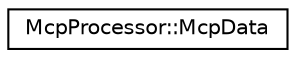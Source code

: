 digraph "Graphical Class Hierarchy"
{
  edge [fontname="Helvetica",fontsize="10",labelfontname="Helvetica",labelfontsize="10"];
  node [fontname="Helvetica",fontsize="10",shape=record];
  rankdir="LR";
  Node1 [label="McpProcessor::McpData",height=0.2,width=0.4,color="black", fillcolor="white", style="filled",URL="$d8/d24/struct_mcp_processor_1_1_mcp_data.html",tooltip="Data structure to hold MCP data. "];
}
